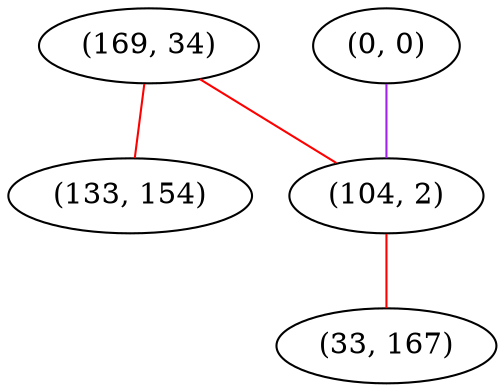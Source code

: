 graph "" {
"(169, 34)";
"(0, 0)";
"(133, 154)";
"(104, 2)";
"(33, 167)";
"(169, 34)" -- "(133, 154)"  [color=red, key=0, weight=1];
"(169, 34)" -- "(104, 2)"  [color=red, key=0, weight=1];
"(0, 0)" -- "(104, 2)"  [color=purple, key=0, weight=4];
"(104, 2)" -- "(33, 167)"  [color=red, key=0, weight=1];
}
